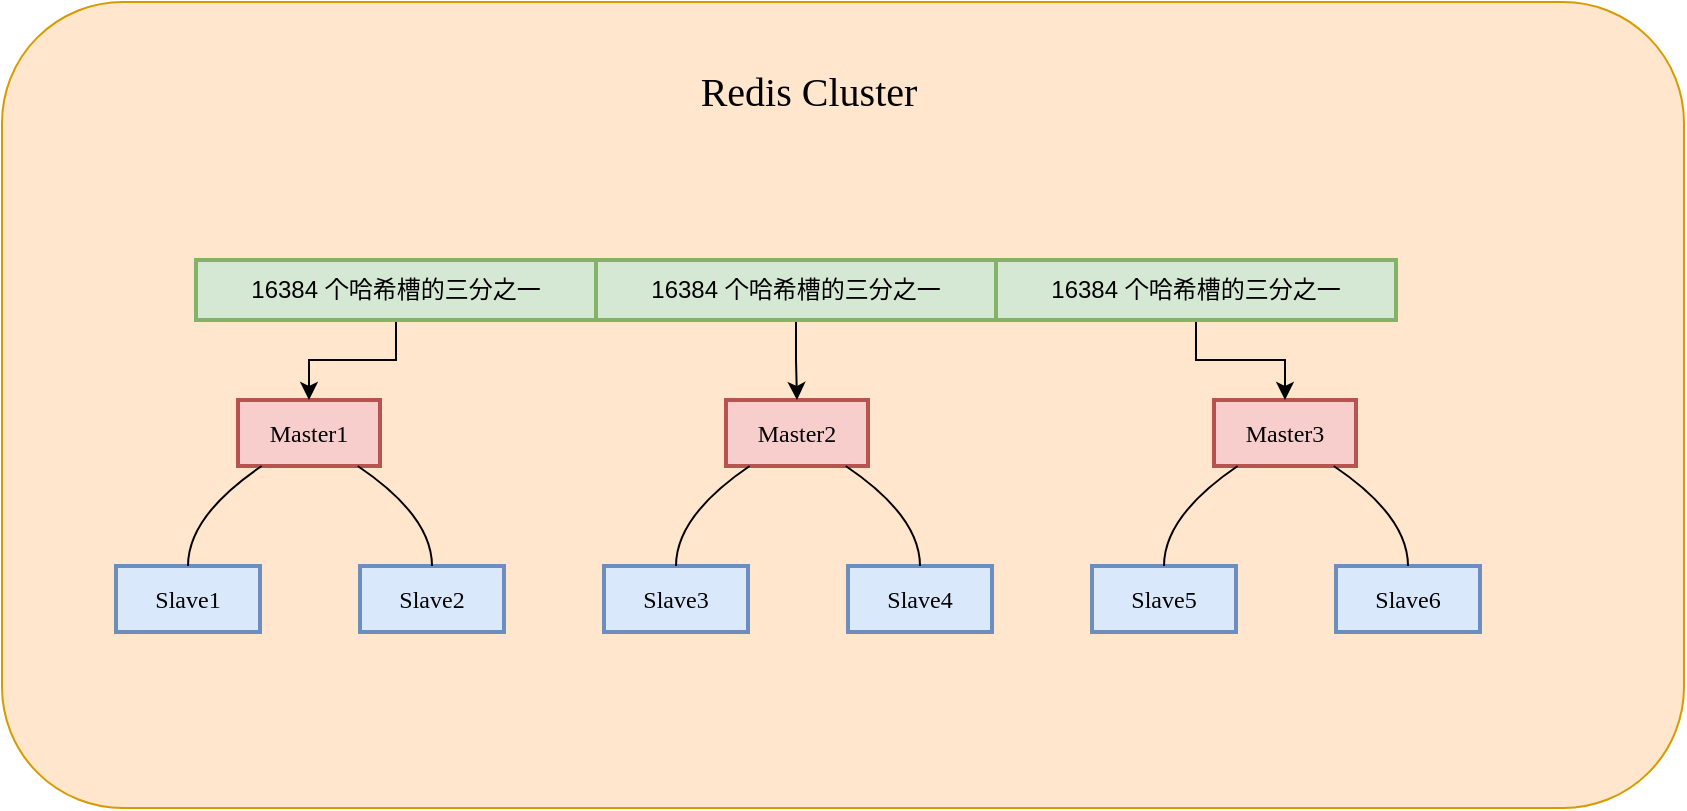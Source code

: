 <mxfile version="24.6.3" type="github">
  <diagram name="第 1 页" id="Cu1COyaI0SZhT9thVV55">
    <mxGraphModel dx="1377" dy="991" grid="0" gridSize="10" guides="1" tooltips="1" connect="1" arrows="1" fold="1" page="0" pageScale="1" pageWidth="827" pageHeight="1169" math="0" shadow="0">
      <root>
        <mxCell id="0" />
        <mxCell id="1" parent="0" />
        <mxCell id="C38dN_-tAuoiNzENGhhY-19" value="" style="rounded=1;whiteSpace=wrap;html=1;movable=1;resizable=1;rotatable=1;deletable=1;editable=1;locked=0;connectable=1;fillColor=#ffe6cc;strokeColor=#d79b00;" vertex="1" parent="1">
          <mxGeometry x="-57" y="-199" width="841" height="403" as="geometry" />
        </mxCell>
        <mxCell id="2" value="Master1" style="whiteSpace=wrap;strokeWidth=2;fillColor=#f8cecc;strokeColor=#b85450;fontFamily=Comic Sans MS;" parent="1" vertex="1">
          <mxGeometry x="61" width="71" height="33" as="geometry" />
        </mxCell>
        <mxCell id="3" value="Slave1" style="whiteSpace=wrap;strokeWidth=2;fillColor=#dae8fc;strokeColor=#6c8ebf;fontFamily=Comic Sans MS;" parent="1" vertex="1">
          <mxGeometry y="83" width="72" height="33" as="geometry" />
        </mxCell>
        <mxCell id="4" value="Slave2" style="whiteSpace=wrap;strokeWidth=2;fillColor=#dae8fc;strokeColor=#6c8ebf;fontFamily=Comic Sans MS;" parent="1" vertex="1">
          <mxGeometry x="122" y="83" width="72" height="33" as="geometry" />
        </mxCell>
        <mxCell id="5" value="Master2" style="whiteSpace=wrap;strokeWidth=2;fillColor=#f8cecc;strokeColor=#b85450;fontFamily=Comic Sans MS;" parent="1" vertex="1">
          <mxGeometry x="305" width="71" height="33" as="geometry" />
        </mxCell>
        <mxCell id="6" value="Slave3" style="whiteSpace=wrap;strokeWidth=2;fillColor=#dae8fc;strokeColor=#6c8ebf;fontFamily=Comic Sans MS;" parent="1" vertex="1">
          <mxGeometry x="244" y="83" width="72" height="33" as="geometry" />
        </mxCell>
        <mxCell id="7" value="Slave4" style="whiteSpace=wrap;strokeWidth=2;fillColor=#dae8fc;strokeColor=#6c8ebf;fontFamily=Comic Sans MS;" parent="1" vertex="1">
          <mxGeometry x="366" y="83" width="72" height="33" as="geometry" />
        </mxCell>
        <mxCell id="8" value="Master3" style="whiteSpace=wrap;strokeWidth=2;fillColor=#f8cecc;strokeColor=#b85450;fontFamily=Comic Sans MS;" parent="1" vertex="1">
          <mxGeometry x="549" width="71" height="33" as="geometry" />
        </mxCell>
        <mxCell id="9" value="Slave5" style="whiteSpace=wrap;strokeWidth=2;fillColor=#dae8fc;strokeColor=#6c8ebf;fontFamily=Comic Sans MS;" parent="1" vertex="1">
          <mxGeometry x="488" y="83" width="72" height="33" as="geometry" />
        </mxCell>
        <mxCell id="10" value="Slave6" style="whiteSpace=wrap;strokeWidth=2;fillColor=#dae8fc;strokeColor=#6c8ebf;fontFamily=Comic Sans MS;" parent="1" vertex="1">
          <mxGeometry x="610" y="83" width="72" height="33" as="geometry" />
        </mxCell>
        <mxCell id="C38dN_-tAuoiNzENGhhY-21" style="edgeStyle=orthogonalEdgeStyle;rounded=0;orthogonalLoop=1;jettySize=auto;html=1;entryX=0.5;entryY=0;entryDx=0;entryDy=0;" edge="1" parent="1" source="11" target="2">
          <mxGeometry relative="1" as="geometry" />
        </mxCell>
        <mxCell id="11" value="16384 个哈希槽的三分之一" style="whiteSpace=wrap;strokeWidth=2;fillColor=#d5e8d4;strokeColor=#82b366;" parent="1" vertex="1">
          <mxGeometry x="40" y="-70" width="200" height="30" as="geometry" />
        </mxCell>
        <mxCell id="12" value="" style="curved=1;startArrow=none;endArrow=none;exitX=0.16;exitY=1.01;entryX=0.5;entryY=0.01;" parent="1" source="2" target="3" edge="1">
          <mxGeometry relative="1" as="geometry">
            <Array as="points">
              <mxPoint x="36" y="58" />
            </Array>
          </mxGeometry>
        </mxCell>
        <mxCell id="13" value="" style="curved=1;startArrow=none;endArrow=none;exitX=0.85;exitY=1.01;entryX=0.5;entryY=0.01;" parent="1" source="2" target="4" edge="1">
          <mxGeometry relative="1" as="geometry">
            <Array as="points">
              <mxPoint x="158" y="58" />
            </Array>
          </mxGeometry>
        </mxCell>
        <mxCell id="14" value="" style="curved=1;startArrow=none;endArrow=none;exitX=0.16;exitY=1.01;entryX=0.5;entryY=0.01;" parent="1" source="5" target="6" edge="1">
          <mxGeometry relative="1" as="geometry">
            <Array as="points">
              <mxPoint x="280" y="58" />
            </Array>
          </mxGeometry>
        </mxCell>
        <mxCell id="15" value="" style="curved=1;startArrow=none;endArrow=none;exitX=0.85;exitY=1.01;entryX=0.5;entryY=0.01;" parent="1" source="5" target="7" edge="1">
          <mxGeometry relative="1" as="geometry">
            <Array as="points">
              <mxPoint x="402" y="58" />
            </Array>
          </mxGeometry>
        </mxCell>
        <mxCell id="16" value="" style="curved=1;startArrow=none;endArrow=none;exitX=0.16;exitY=1.01;entryX=0.5;entryY=0.01;" parent="1" source="8" target="9" edge="1">
          <mxGeometry relative="1" as="geometry">
            <Array as="points">
              <mxPoint x="524" y="58" />
            </Array>
          </mxGeometry>
        </mxCell>
        <mxCell id="17" value="" style="curved=1;startArrow=none;endArrow=none;exitX=0.85;exitY=1.01;entryX=0.5;entryY=0.01;" parent="1" source="8" target="10" edge="1">
          <mxGeometry relative="1" as="geometry">
            <Array as="points">
              <mxPoint x="646" y="58" />
            </Array>
          </mxGeometry>
        </mxCell>
        <mxCell id="C38dN_-tAuoiNzENGhhY-22" style="edgeStyle=orthogonalEdgeStyle;rounded=0;orthogonalLoop=1;jettySize=auto;html=1;entryX=0.5;entryY=0;entryDx=0;entryDy=0;" edge="1" parent="1" source="C38dN_-tAuoiNzENGhhY-17" target="5">
          <mxGeometry relative="1" as="geometry" />
        </mxCell>
        <mxCell id="C38dN_-tAuoiNzENGhhY-17" value="16384 个哈希槽的三分之一" style="whiteSpace=wrap;strokeWidth=2;fillColor=#d5e8d4;strokeColor=#82b366;" vertex="1" parent="1">
          <mxGeometry x="240" y="-70" width="200" height="30" as="geometry" />
        </mxCell>
        <mxCell id="C38dN_-tAuoiNzENGhhY-23" style="edgeStyle=orthogonalEdgeStyle;rounded=0;orthogonalLoop=1;jettySize=auto;html=1;entryX=0.5;entryY=0;entryDx=0;entryDy=0;" edge="1" parent="1" source="C38dN_-tAuoiNzENGhhY-18" target="8">
          <mxGeometry relative="1" as="geometry" />
        </mxCell>
        <mxCell id="C38dN_-tAuoiNzENGhhY-18" value="16384 个哈希槽的三分之一" style="whiteSpace=wrap;strokeWidth=2;fillColor=#d5e8d4;strokeColor=#82b366;" vertex="1" parent="1">
          <mxGeometry x="440" y="-70" width="200" height="30" as="geometry" />
        </mxCell>
        <mxCell id="C38dN_-tAuoiNzENGhhY-20" value="Redis Cluster" style="text;html=1;align=center;verticalAlign=middle;whiteSpace=wrap;rounded=0;fontFamily=Comic Sans MS;fontSize=20;" vertex="1" parent="1">
          <mxGeometry x="218" y="-176" width="257" height="41" as="geometry" />
        </mxCell>
      </root>
    </mxGraphModel>
  </diagram>
</mxfile>
